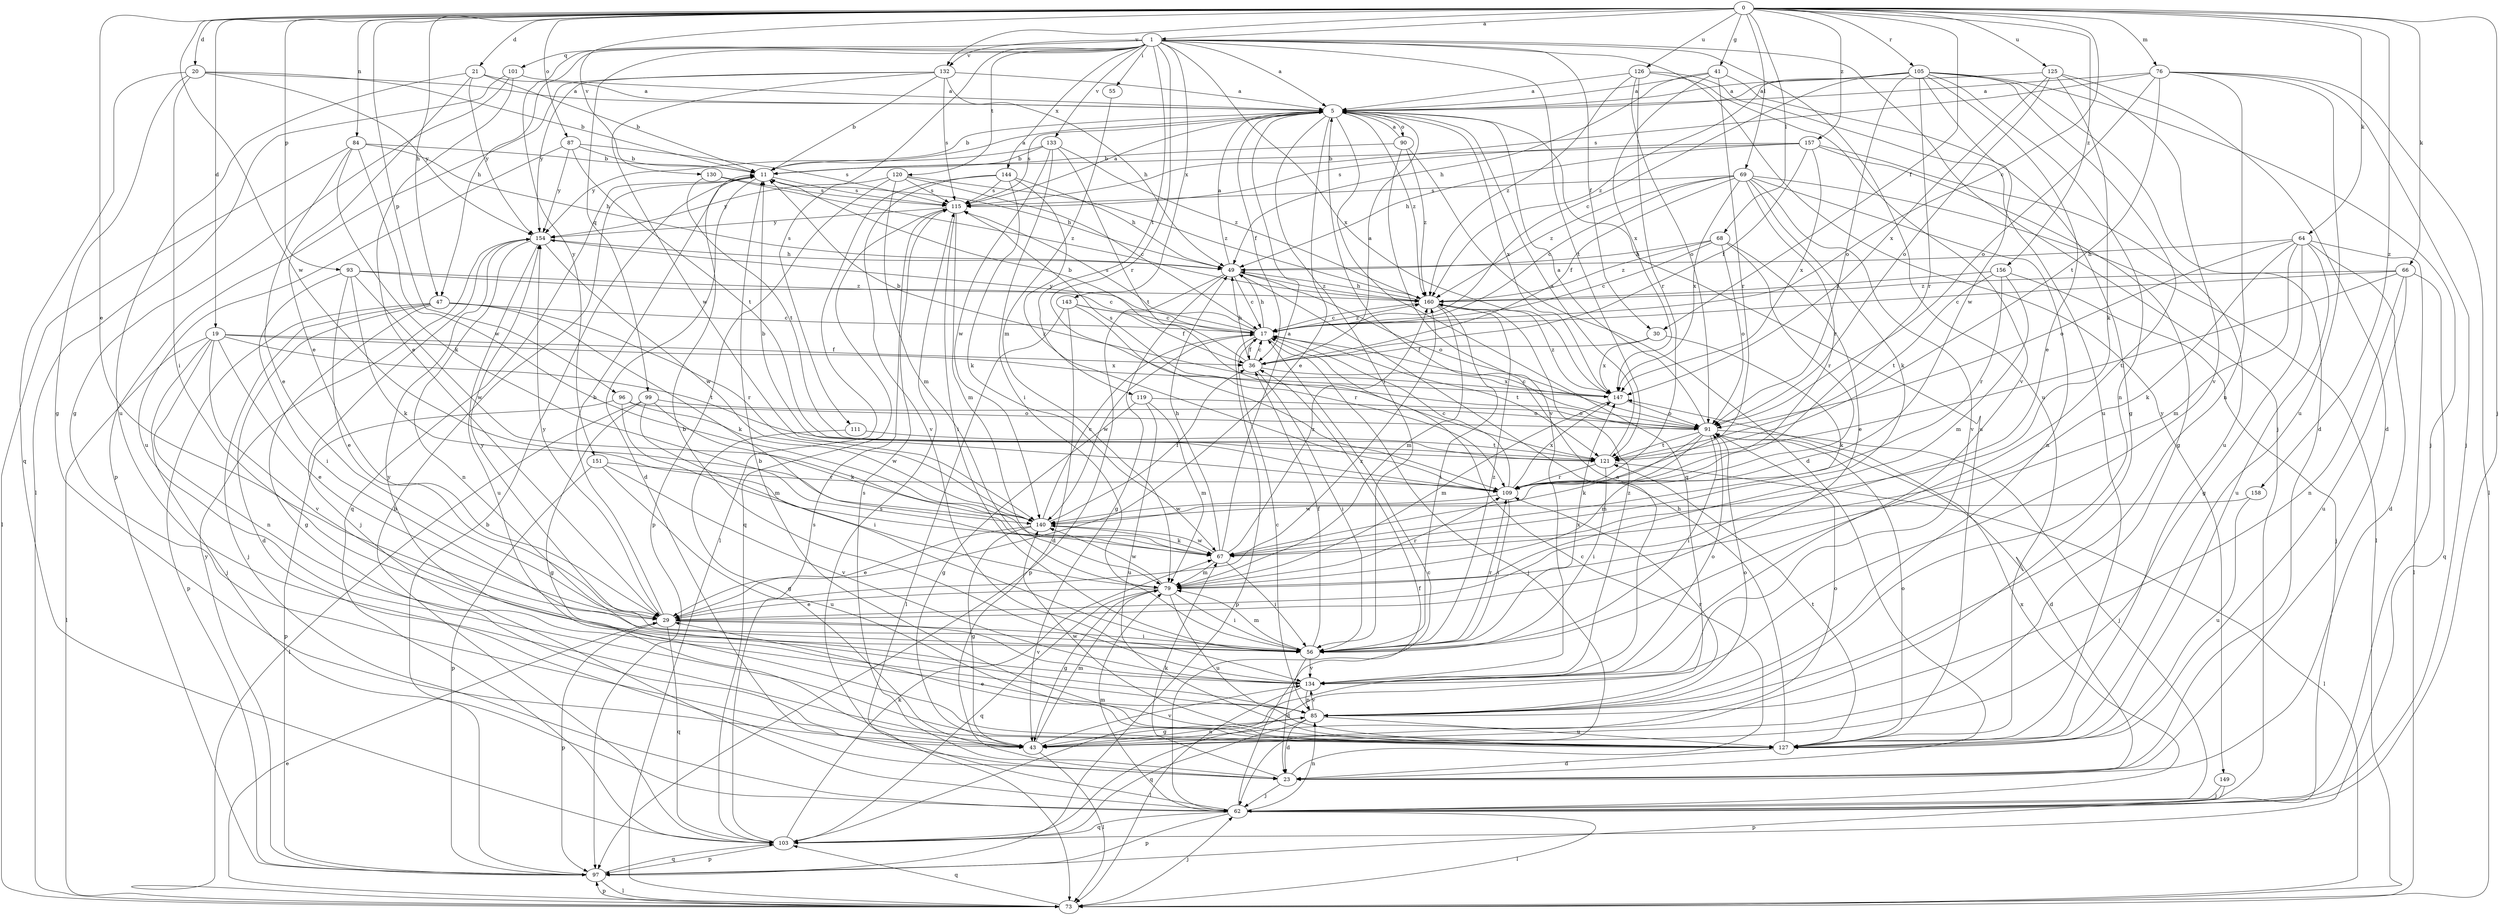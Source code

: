 strict digraph  {
0;
1;
5;
11;
17;
19;
20;
21;
23;
29;
30;
36;
41;
43;
47;
49;
55;
56;
62;
64;
66;
67;
68;
69;
73;
76;
79;
84;
85;
87;
90;
91;
93;
96;
97;
99;
101;
103;
105;
109;
111;
115;
119;
120;
121;
125;
126;
127;
130;
132;
133;
134;
140;
143;
144;
147;
149;
151;
154;
156;
157;
158;
160;
0 -> 1  [label=a];
0 -> 17  [label=c];
0 -> 19  [label=d];
0 -> 20  [label=d];
0 -> 21  [label=d];
0 -> 29  [label=e];
0 -> 30  [label=f];
0 -> 41  [label=g];
0 -> 47  [label=h];
0 -> 62  [label=j];
0 -> 64  [label=k];
0 -> 66  [label=k];
0 -> 68  [label=l];
0 -> 69  [label=l];
0 -> 76  [label=m];
0 -> 84  [label=n];
0 -> 87  [label=o];
0 -> 93  [label=p];
0 -> 96  [label=p];
0 -> 105  [label=r];
0 -> 125  [label=u];
0 -> 126  [label=u];
0 -> 130  [label=v];
0 -> 132  [label=v];
0 -> 140  [label=w];
0 -> 156  [label=z];
0 -> 157  [label=z];
0 -> 158  [label=z];
1 -> 5  [label=a];
1 -> 30  [label=f];
1 -> 47  [label=h];
1 -> 55  [label=i];
1 -> 62  [label=j];
1 -> 99  [label=q];
1 -> 101  [label=q];
1 -> 109  [label=r];
1 -> 111  [label=s];
1 -> 119  [label=t];
1 -> 120  [label=t];
1 -> 121  [label=t];
1 -> 127  [label=u];
1 -> 132  [label=v];
1 -> 133  [label=v];
1 -> 143  [label=x];
1 -> 144  [label=x];
1 -> 147  [label=x];
1 -> 149  [label=y];
1 -> 151  [label=y];
5 -> 11  [label=b];
5 -> 29  [label=e];
5 -> 36  [label=f];
5 -> 56  [label=i];
5 -> 90  [label=o];
5 -> 103  [label=q];
5 -> 115  [label=s];
5 -> 127  [label=u];
5 -> 147  [label=x];
5 -> 160  [label=z];
11 -> 5  [label=a];
11 -> 23  [label=d];
11 -> 49  [label=h];
11 -> 103  [label=q];
11 -> 115  [label=s];
17 -> 36  [label=f];
17 -> 49  [label=h];
17 -> 62  [label=j];
17 -> 97  [label=p];
17 -> 115  [label=s];
17 -> 121  [label=t];
17 -> 140  [label=w];
17 -> 154  [label=y];
17 -> 160  [label=z];
19 -> 29  [label=e];
19 -> 36  [label=f];
19 -> 62  [label=j];
19 -> 73  [label=l];
19 -> 85  [label=n];
19 -> 121  [label=t];
19 -> 134  [label=v];
19 -> 147  [label=x];
20 -> 5  [label=a];
20 -> 11  [label=b];
20 -> 43  [label=g];
20 -> 56  [label=i];
20 -> 103  [label=q];
20 -> 154  [label=y];
21 -> 5  [label=a];
21 -> 11  [label=b];
21 -> 29  [label=e];
21 -> 127  [label=u];
21 -> 154  [label=y];
23 -> 17  [label=c];
23 -> 62  [label=j];
23 -> 67  [label=k];
23 -> 115  [label=s];
29 -> 11  [label=b];
29 -> 56  [label=i];
29 -> 97  [label=p];
29 -> 103  [label=q];
29 -> 134  [label=v];
29 -> 154  [label=y];
29 -> 160  [label=z];
30 -> 36  [label=f];
30 -> 67  [label=k];
30 -> 147  [label=x];
36 -> 5  [label=a];
36 -> 11  [label=b];
36 -> 17  [label=c];
36 -> 49  [label=h];
36 -> 56  [label=i];
36 -> 147  [label=x];
41 -> 5  [label=a];
41 -> 43  [label=g];
41 -> 49  [label=h];
41 -> 109  [label=r];
41 -> 147  [label=x];
43 -> 73  [label=l];
43 -> 79  [label=m];
43 -> 85  [label=n];
43 -> 91  [label=o];
43 -> 134  [label=v];
47 -> 17  [label=c];
47 -> 23  [label=d];
47 -> 43  [label=g];
47 -> 62  [label=j];
47 -> 67  [label=k];
47 -> 97  [label=p];
47 -> 109  [label=r];
49 -> 5  [label=a];
49 -> 17  [label=c];
49 -> 43  [label=g];
49 -> 91  [label=o];
49 -> 97  [label=p];
49 -> 160  [label=z];
55 -> 79  [label=m];
56 -> 23  [label=d];
56 -> 36  [label=f];
56 -> 79  [label=m];
56 -> 109  [label=r];
56 -> 134  [label=v];
56 -> 147  [label=x];
56 -> 154  [label=y];
56 -> 160  [label=z];
62 -> 17  [label=c];
62 -> 36  [label=f];
62 -> 73  [label=l];
62 -> 79  [label=m];
62 -> 85  [label=n];
62 -> 97  [label=p];
62 -> 103  [label=q];
62 -> 115  [label=s];
62 -> 147  [label=x];
64 -> 23  [label=d];
64 -> 43  [label=g];
64 -> 49  [label=h];
64 -> 67  [label=k];
64 -> 73  [label=l];
64 -> 79  [label=m];
64 -> 91  [label=o];
64 -> 127  [label=u];
66 -> 17  [label=c];
66 -> 85  [label=n];
66 -> 103  [label=q];
66 -> 121  [label=t];
66 -> 127  [label=u];
66 -> 160  [label=z];
67 -> 5  [label=a];
67 -> 49  [label=h];
67 -> 56  [label=i];
67 -> 79  [label=m];
67 -> 140  [label=w];
67 -> 160  [label=z];
68 -> 17  [label=c];
68 -> 29  [label=e];
68 -> 49  [label=h];
68 -> 91  [label=o];
68 -> 109  [label=r];
68 -> 160  [label=z];
69 -> 17  [label=c];
69 -> 36  [label=f];
69 -> 67  [label=k];
69 -> 73  [label=l];
69 -> 85  [label=n];
69 -> 109  [label=r];
69 -> 115  [label=s];
69 -> 134  [label=v];
69 -> 147  [label=x];
69 -> 160  [label=z];
73 -> 29  [label=e];
73 -> 62  [label=j];
73 -> 97  [label=p];
73 -> 103  [label=q];
76 -> 5  [label=a];
76 -> 62  [label=j];
76 -> 73  [label=l];
76 -> 85  [label=n];
76 -> 91  [label=o];
76 -> 115  [label=s];
76 -> 121  [label=t];
76 -> 127  [label=u];
79 -> 29  [label=e];
79 -> 43  [label=g];
79 -> 56  [label=i];
79 -> 103  [label=q];
79 -> 109  [label=r];
79 -> 127  [label=u];
79 -> 140  [label=w];
84 -> 11  [label=b];
84 -> 29  [label=e];
84 -> 49  [label=h];
84 -> 67  [label=k];
84 -> 73  [label=l];
84 -> 140  [label=w];
85 -> 17  [label=c];
85 -> 23  [label=d];
85 -> 43  [label=g];
85 -> 91  [label=o];
85 -> 103  [label=q];
85 -> 109  [label=r];
85 -> 127  [label=u];
85 -> 134  [label=v];
85 -> 154  [label=y];
87 -> 11  [label=b];
87 -> 115  [label=s];
87 -> 121  [label=t];
87 -> 127  [label=u];
87 -> 154  [label=y];
90 -> 5  [label=a];
90 -> 11  [label=b];
90 -> 23  [label=d];
90 -> 134  [label=v];
90 -> 160  [label=z];
91 -> 5  [label=a];
91 -> 17  [label=c];
91 -> 23  [label=d];
91 -> 56  [label=i];
91 -> 62  [label=j];
91 -> 67  [label=k];
91 -> 79  [label=m];
91 -> 115  [label=s];
91 -> 121  [label=t];
93 -> 17  [label=c];
93 -> 29  [label=e];
93 -> 56  [label=i];
93 -> 67  [label=k];
93 -> 140  [label=w];
93 -> 160  [label=z];
96 -> 79  [label=m];
96 -> 91  [label=o];
96 -> 97  [label=p];
96 -> 140  [label=w];
97 -> 11  [label=b];
97 -> 73  [label=l];
97 -> 103  [label=q];
97 -> 154  [label=y];
99 -> 43  [label=g];
99 -> 56  [label=i];
99 -> 67  [label=k];
99 -> 73  [label=l];
99 -> 91  [label=o];
101 -> 5  [label=a];
101 -> 29  [label=e];
101 -> 43  [label=g];
101 -> 73  [label=l];
103 -> 5  [label=a];
103 -> 11  [label=b];
103 -> 67  [label=k];
103 -> 97  [label=p];
103 -> 115  [label=s];
105 -> 5  [label=a];
105 -> 17  [label=c];
105 -> 23  [label=d];
105 -> 29  [label=e];
105 -> 56  [label=i];
105 -> 62  [label=j];
105 -> 85  [label=n];
105 -> 91  [label=o];
105 -> 109  [label=r];
105 -> 140  [label=w];
105 -> 160  [label=z];
109 -> 11  [label=b];
109 -> 17  [label=c];
109 -> 56  [label=i];
109 -> 140  [label=w];
109 -> 147  [label=x];
111 -> 43  [label=g];
111 -> 121  [label=t];
115 -> 5  [label=a];
115 -> 56  [label=i];
115 -> 79  [label=m];
115 -> 103  [label=q];
115 -> 154  [label=y];
119 -> 43  [label=g];
119 -> 79  [label=m];
119 -> 91  [label=o];
119 -> 127  [label=u];
120 -> 17  [label=c];
120 -> 79  [label=m];
120 -> 97  [label=p];
120 -> 115  [label=s];
120 -> 154  [label=y];
120 -> 160  [label=z];
121 -> 5  [label=a];
121 -> 56  [label=i];
121 -> 73  [label=l];
121 -> 109  [label=r];
125 -> 5  [label=a];
125 -> 23  [label=d];
125 -> 67  [label=k];
125 -> 91  [label=o];
125 -> 134  [label=v];
125 -> 147  [label=x];
126 -> 5  [label=a];
126 -> 91  [label=o];
126 -> 109  [label=r];
126 -> 127  [label=u];
126 -> 134  [label=v];
126 -> 160  [label=z];
127 -> 11  [label=b];
127 -> 23  [label=d];
127 -> 29  [label=e];
127 -> 49  [label=h];
127 -> 91  [label=o];
127 -> 121  [label=t];
127 -> 140  [label=w];
130 -> 115  [label=s];
130 -> 121  [label=t];
130 -> 160  [label=z];
132 -> 5  [label=a];
132 -> 11  [label=b];
132 -> 49  [label=h];
132 -> 97  [label=p];
132 -> 115  [label=s];
132 -> 140  [label=w];
132 -> 154  [label=y];
133 -> 11  [label=b];
133 -> 56  [label=i];
133 -> 121  [label=t];
133 -> 140  [label=w];
133 -> 154  [label=y];
133 -> 160  [label=z];
134 -> 11  [label=b];
134 -> 73  [label=l];
134 -> 85  [label=n];
134 -> 91  [label=o];
134 -> 160  [label=z];
140 -> 17  [label=c];
140 -> 29  [label=e];
140 -> 36  [label=f];
140 -> 43  [label=g];
140 -> 67  [label=k];
143 -> 17  [label=c];
143 -> 23  [label=d];
143 -> 36  [label=f];
143 -> 73  [label=l];
143 -> 109  [label=r];
144 -> 49  [label=h];
144 -> 67  [label=k];
144 -> 73  [label=l];
144 -> 109  [label=r];
144 -> 115  [label=s];
144 -> 134  [label=v];
147 -> 11  [label=b];
147 -> 79  [label=m];
147 -> 91  [label=o];
147 -> 160  [label=z];
149 -> 62  [label=j];
149 -> 97  [label=p];
151 -> 97  [label=p];
151 -> 109  [label=r];
151 -> 127  [label=u];
151 -> 134  [label=v];
154 -> 49  [label=h];
154 -> 62  [label=j];
154 -> 85  [label=n];
154 -> 127  [label=u];
154 -> 140  [label=w];
156 -> 62  [label=j];
156 -> 79  [label=m];
156 -> 109  [label=r];
156 -> 121  [label=t];
156 -> 160  [label=z];
157 -> 11  [label=b];
157 -> 36  [label=f];
157 -> 43  [label=g];
157 -> 49  [label=h];
157 -> 115  [label=s];
157 -> 127  [label=u];
157 -> 147  [label=x];
158 -> 127  [label=u];
158 -> 140  [label=w];
160 -> 17  [label=c];
160 -> 49  [label=h];
160 -> 56  [label=i];
160 -> 79  [label=m];
}
